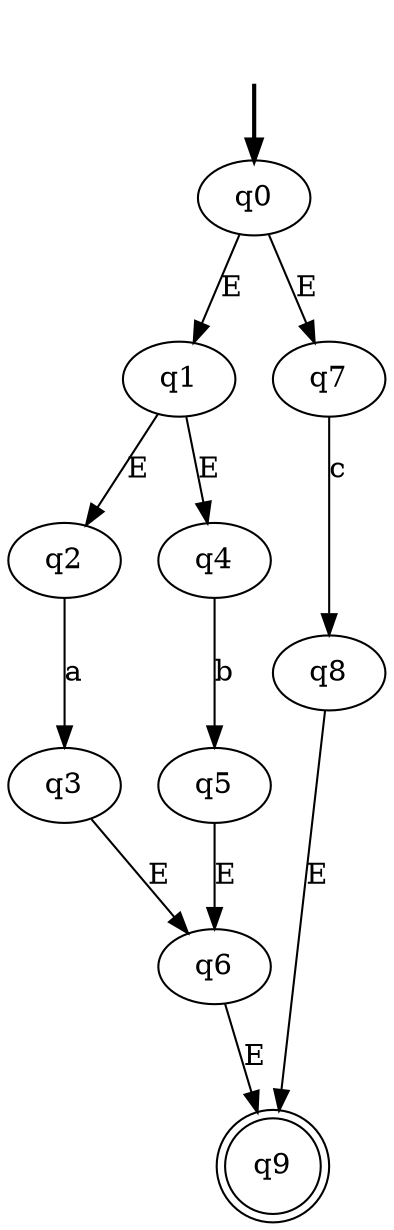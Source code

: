 digraph {
	fake0 [style=invisible]
	q9 [shape=doublecircle]
	q6
	q3
	q8
	q1
	q7
	q0 [root=true]
	q2
	q5
	q4
	fake0 -> q0 [style=bold]
	q2 -> q3 [label=a]
	q4 -> q5 [label=b]
	q1 -> q4 [label=E]
	q1 -> q2 [label=E]
	q3 -> q6 [label=E]
	q5 -> q6 [label=E]
	q7 -> q8 [label=c]
	q0 -> q7 [label=E]
	q0 -> q1 [label=E]
	q6 -> q9 [label=E]
	q8 -> q9 [label=E]
}
